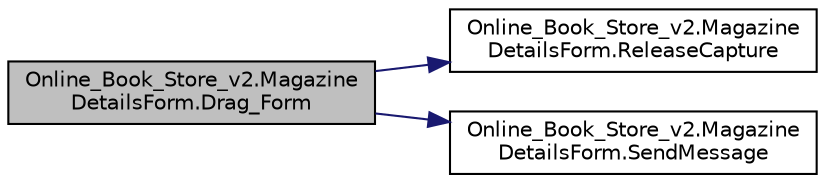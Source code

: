 digraph "Online_Book_Store_v2.MagazineDetailsForm.Drag_Form"
{
 // LATEX_PDF_SIZE
  edge [fontname="Helvetica",fontsize="10",labelfontname="Helvetica",labelfontsize="10"];
  node [fontname="Helvetica",fontsize="10",shape=record];
  rankdir="LR";
  Node1 [label="Online_Book_Store_v2.Magazine\lDetailsForm.Drag_Form",height=0.2,width=0.4,color="black", fillcolor="grey75", style="filled", fontcolor="black",tooltip=" "];
  Node1 -> Node2 [color="midnightblue",fontsize="10",style="solid",fontname="Helvetica"];
  Node2 [label="Online_Book_Store_v2.Magazine\lDetailsForm.ReleaseCapture",height=0.2,width=0.4,color="black", fillcolor="white", style="filled",URL="$class_online___book___store__v2_1_1_magazine_details_form.html#adf6beb183bd90384af683a4643033505",tooltip=" "];
  Node1 -> Node3 [color="midnightblue",fontsize="10",style="solid",fontname="Helvetica"];
  Node3 [label="Online_Book_Store_v2.Magazine\lDetailsForm.SendMessage",height=0.2,width=0.4,color="black", fillcolor="white", style="filled",URL="$class_online___book___store__v2_1_1_magazine_details_form.html#a62fcc10f5ddb6ddf9d2deb9cc346b07d",tooltip="To move the Form."];
}
